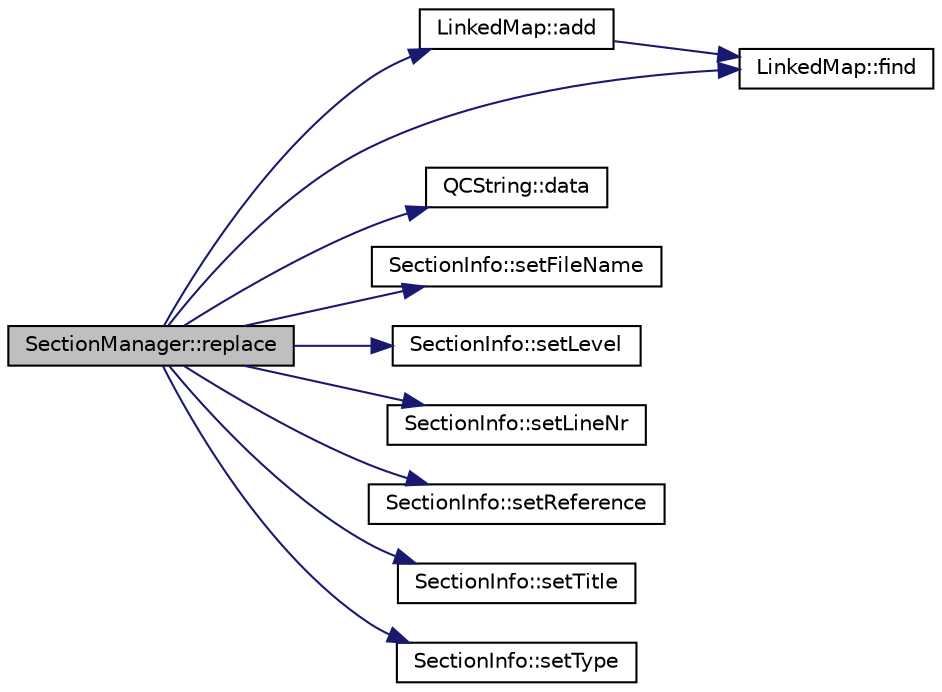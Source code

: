 digraph "SectionManager::replace"
{
 // LATEX_PDF_SIZE
  edge [fontname="Helvetica",fontsize="10",labelfontname="Helvetica",labelfontsize="10"];
  node [fontname="Helvetica",fontsize="10",shape=record];
  rankdir="LR";
  Node1 [label="SectionManager::replace",height=0.2,width=0.4,color="black", fillcolor="grey75", style="filled", fontcolor="black",tooltip=" "];
  Node1 -> Node2 [color="midnightblue",fontsize="10",style="solid",fontname="Helvetica"];
  Node2 [label="LinkedMap::add",height=0.2,width=0.4,color="black", fillcolor="white", style="filled",URL="$classLinkedMap.html#acddca8cb09f114936f6b80276f2c9c1b",tooltip=" "];
  Node2 -> Node3 [color="midnightblue",fontsize="10",style="solid",fontname="Helvetica"];
  Node3 [label="LinkedMap::find",height=0.2,width=0.4,color="black", fillcolor="white", style="filled",URL="$classLinkedMap.html#ad7659775b7de962b4fe0921456baf4f4",tooltip=" "];
  Node1 -> Node4 [color="midnightblue",fontsize="10",style="solid",fontname="Helvetica"];
  Node4 [label="QCString::data",height=0.2,width=0.4,color="black", fillcolor="white", style="filled",URL="$classQCString.html#ac3aa3ac1a1c36d3305eba22a2eb0d098",tooltip=" "];
  Node1 -> Node3 [color="midnightblue",fontsize="10",style="solid",fontname="Helvetica"];
  Node1 -> Node5 [color="midnightblue",fontsize="10",style="solid",fontname="Helvetica"];
  Node5 [label="SectionInfo::setFileName",height=0.2,width=0.4,color="black", fillcolor="white", style="filled",URL="$classSectionInfo.html#a7efd18a96a64ecaf750637a6e2d37259",tooltip=" "];
  Node1 -> Node6 [color="midnightblue",fontsize="10",style="solid",fontname="Helvetica"];
  Node6 [label="SectionInfo::setLevel",height=0.2,width=0.4,color="black", fillcolor="white", style="filled",URL="$classSectionInfo.html#aa7e45cd1d7cd916f81e00d9be20589af",tooltip=" "];
  Node1 -> Node7 [color="midnightblue",fontsize="10",style="solid",fontname="Helvetica"];
  Node7 [label="SectionInfo::setLineNr",height=0.2,width=0.4,color="black", fillcolor="white", style="filled",URL="$classSectionInfo.html#a3e0b6242d45e07de5babd061596d36e6",tooltip=" "];
  Node1 -> Node8 [color="midnightblue",fontsize="10",style="solid",fontname="Helvetica"];
  Node8 [label="SectionInfo::setReference",height=0.2,width=0.4,color="black", fillcolor="white", style="filled",URL="$classSectionInfo.html#a562a39c90036477bea91a2e05d3919cf",tooltip=" "];
  Node1 -> Node9 [color="midnightblue",fontsize="10",style="solid",fontname="Helvetica"];
  Node9 [label="SectionInfo::setTitle",height=0.2,width=0.4,color="black", fillcolor="white", style="filled",URL="$classSectionInfo.html#ae3af1cf2a073f6019c0bde58d8a5bed9",tooltip=" "];
  Node1 -> Node10 [color="midnightblue",fontsize="10",style="solid",fontname="Helvetica"];
  Node10 [label="SectionInfo::setType",height=0.2,width=0.4,color="black", fillcolor="white", style="filled",URL="$classSectionInfo.html#a08bfd415d3da30cd7db439f3f7c7312c",tooltip=" "];
}
